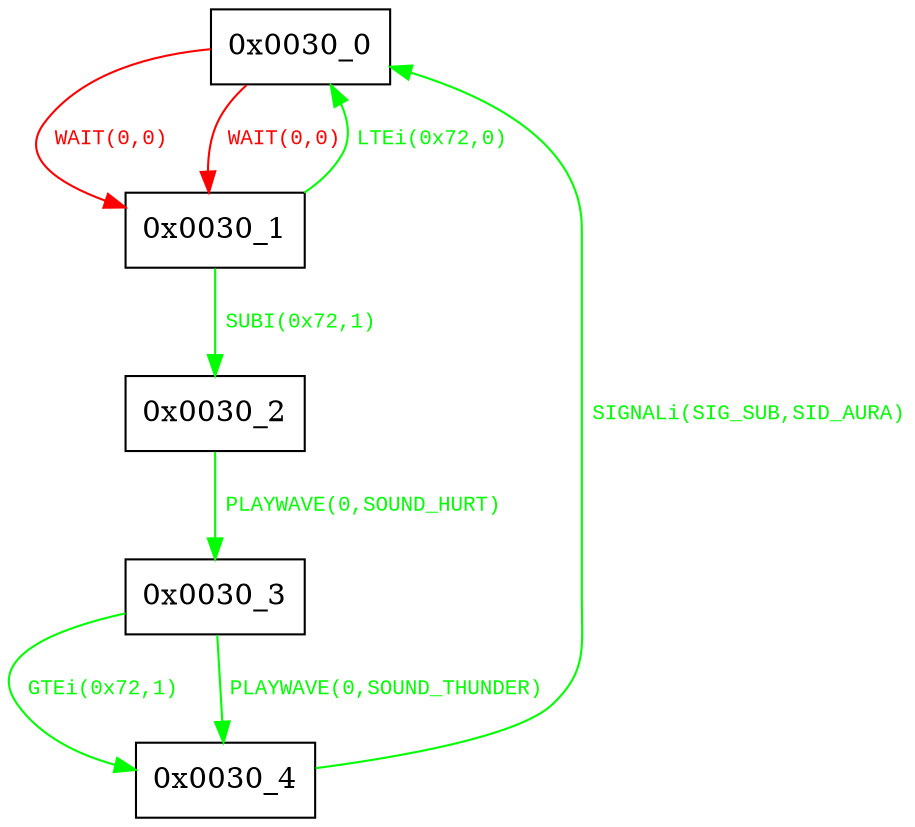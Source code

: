 digraph {
 node [shape=record];
"0x0030_0" -> "0x0030_1"[color=red, fontcolor=red, label=< <font face="Courier New" point-size="10">
WAIT(0,0)<br/>
</font>>];
"0x0030_0" -> "0x0030_1"[color=red, fontcolor=red, label=< <font face="Courier New" point-size="10">
WAIT(0,0)<br/>
</font>>];
"0x0030_1" -> "0x0030_0"[color=green, fontcolor=green, label=< <font face="Courier New" point-size="10">
LTEi(0x72,0)<br/>
</font>>];
"0x0030_1" -> "0x0030_2"[color=green, fontcolor=green, label=< <font face="Courier New" point-size="10">
SUBI(0x72,1)<br/>
</font>>];
"0x0030_2" -> "0x0030_3"[color=green, fontcolor=green, label=< <font face="Courier New" point-size="10">
PLAYWAVE(0,SOUND_HURT)<br/>
</font>>];
"0x0030_3" -> "0x0030_4"[color=green, fontcolor=green, label=< <font face="Courier New" point-size="10">
GTEi(0x72,1)<br/>
</font>>];
"0x0030_3" -> "0x0030_4"[color=green, fontcolor=green, label=< <font face="Courier New" point-size="10">
PLAYWAVE(0,SOUND_THUNDER)<br/>
</font>>];
"0x0030_4" -> "0x0030_0"[color=green, fontcolor=green, label=< <font face="Courier New" point-size="10">
SIGNALi(SIG_SUB,SID_AURA)<br/>
</font>>];
}
